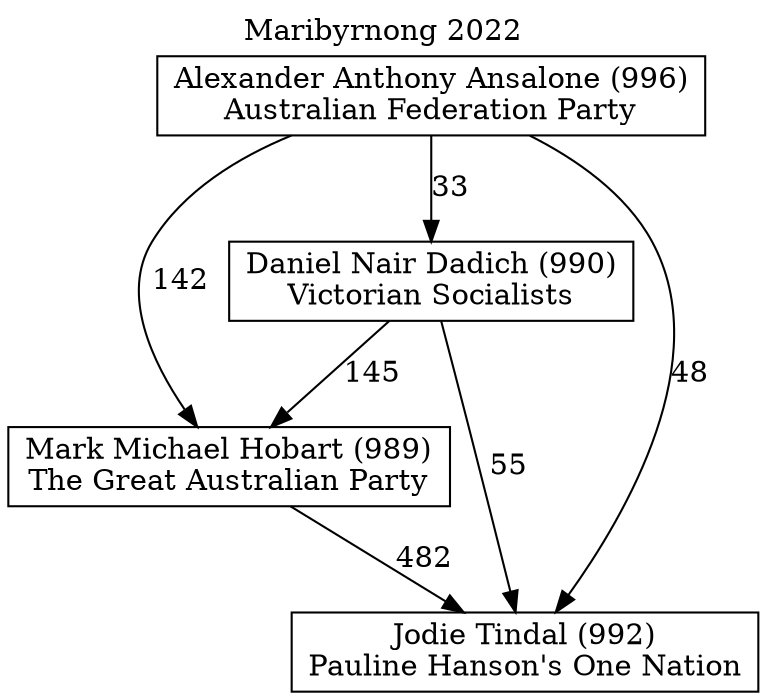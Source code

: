 // House preference flow
digraph "Jodie Tindal (992)_Maribyrnong_2022" {
	graph [label="Maribyrnong 2022" labelloc=t mclimit=10]
	node [shape=box]
	"Mark Michael Hobart (989)" [label="Mark Michael Hobart (989)
The Great Australian Party"]
	"Daniel Nair Dadich (990)" [label="Daniel Nair Dadich (990)
Victorian Socialists"]
	"Alexander Anthony Ansalone (996)" [label="Alexander Anthony Ansalone (996)
Australian Federation Party"]
	"Jodie Tindal (992)" [label="Jodie Tindal (992)
Pauline Hanson's One Nation"]
	"Alexander Anthony Ansalone (996)" -> "Jodie Tindal (992)" [label=48]
	"Mark Michael Hobart (989)" -> "Jodie Tindal (992)" [label=482]
	"Alexander Anthony Ansalone (996)" -> "Daniel Nair Dadich (990)" [label=33]
	"Daniel Nair Dadich (990)" -> "Mark Michael Hobart (989)" [label=145]
	"Alexander Anthony Ansalone (996)" -> "Mark Michael Hobart (989)" [label=142]
	"Daniel Nair Dadich (990)" -> "Jodie Tindal (992)" [label=55]
}
